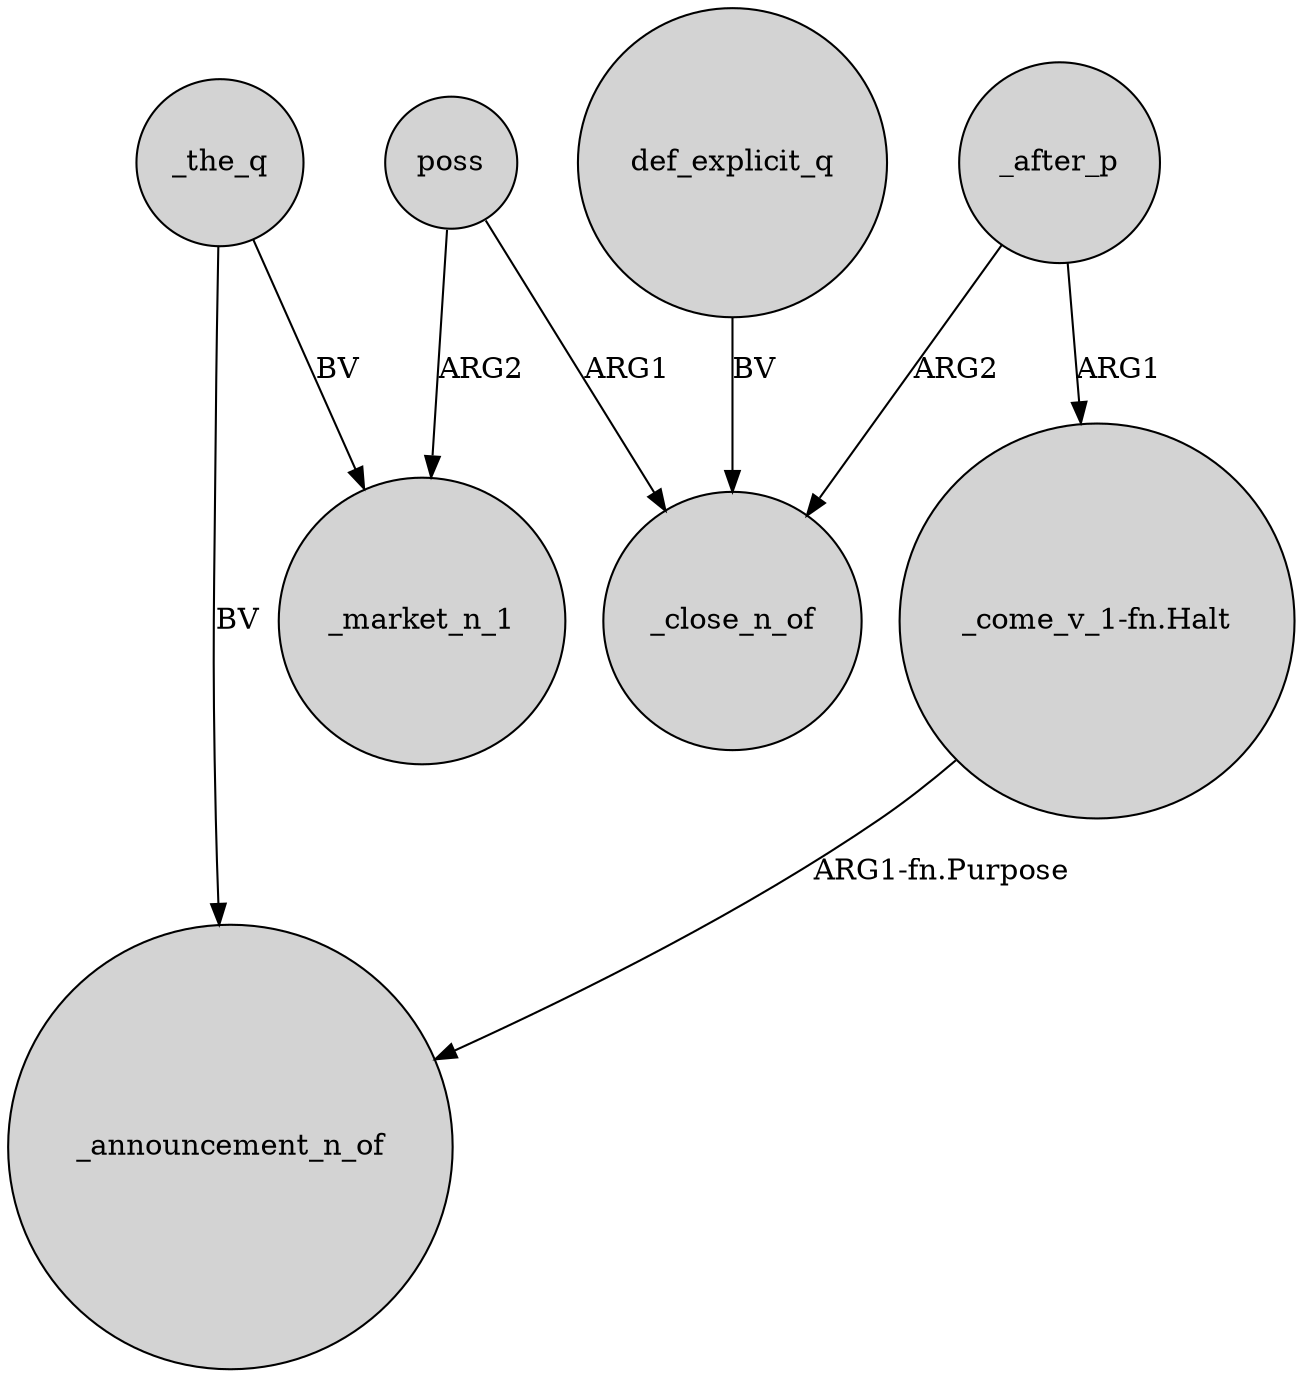 digraph {
	node [shape=circle style=filled]
	_after_p -> "_come_v_1-fn.Halt" [label=ARG1]
	"_come_v_1-fn.Halt" -> _announcement_n_of [label="ARG1-fn.Purpose"]
	poss -> _market_n_1 [label=ARG2]
	_the_q -> _market_n_1 [label=BV]
	_the_q -> _announcement_n_of [label=BV]
	poss -> _close_n_of [label=ARG1]
	_after_p -> _close_n_of [label=ARG2]
	def_explicit_q -> _close_n_of [label=BV]
}
